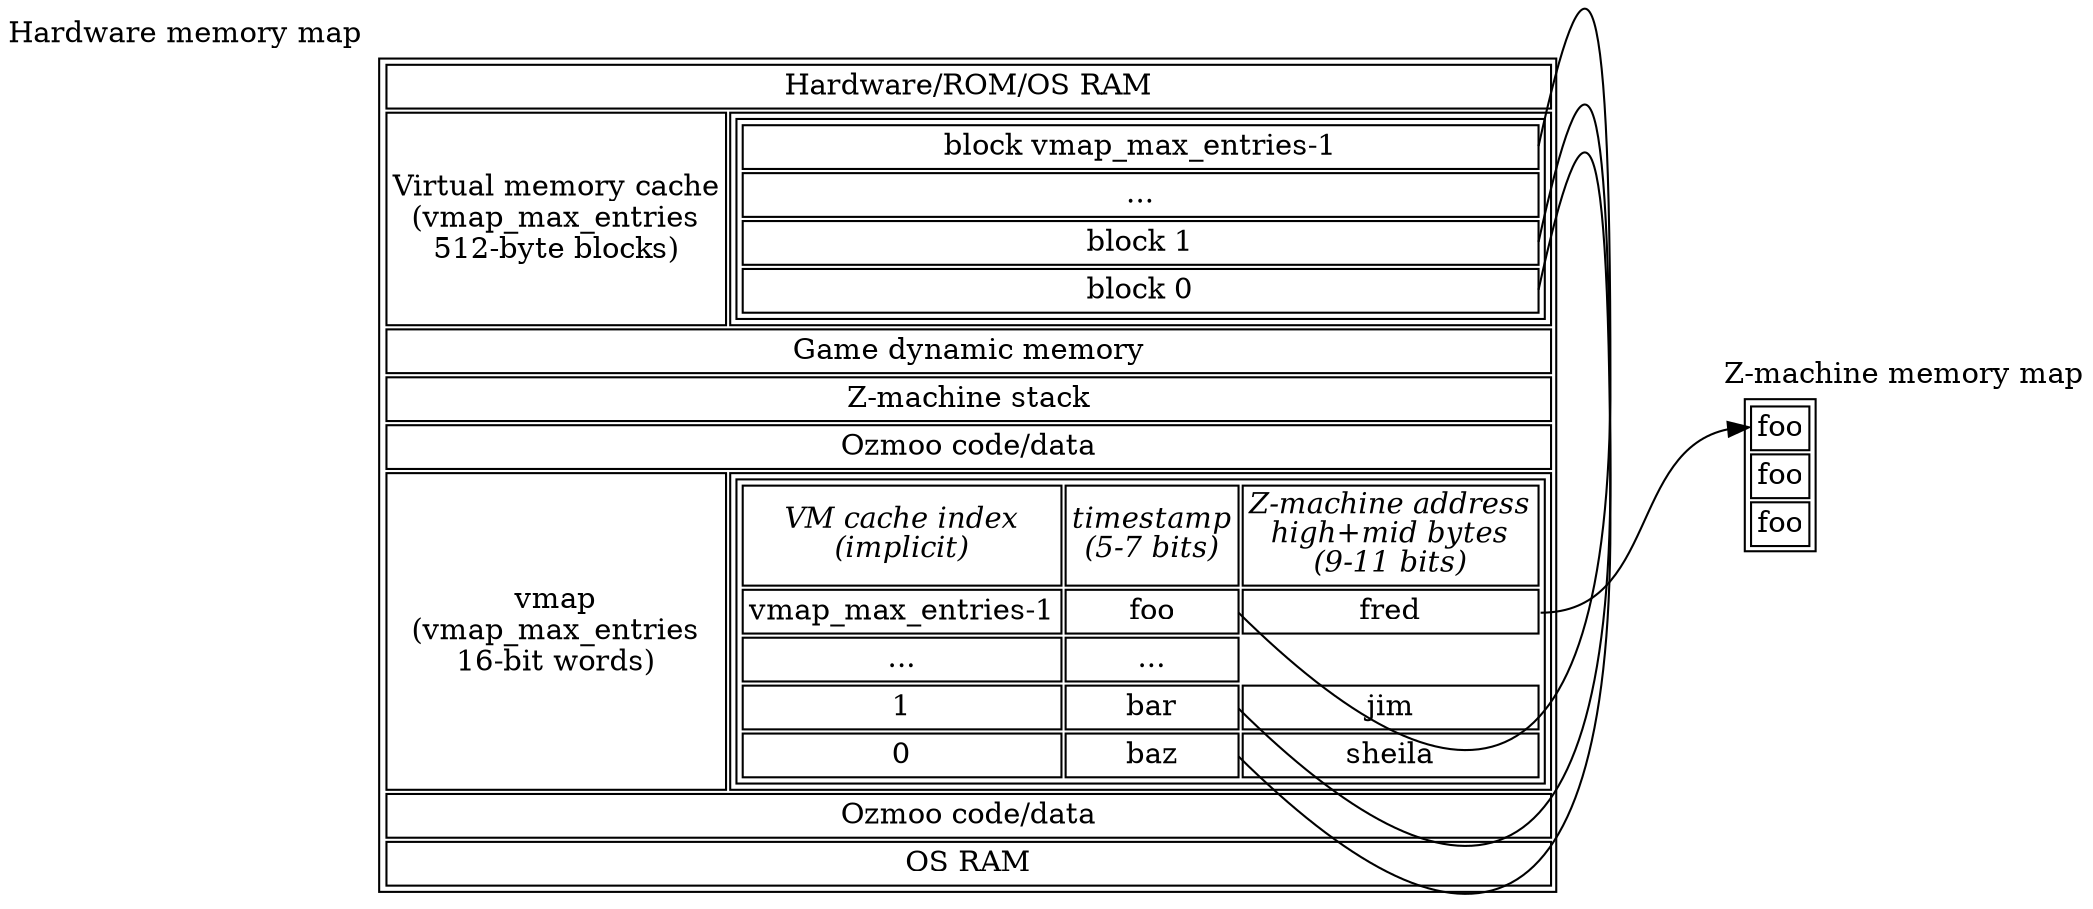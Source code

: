 digraph memory {
    forcelabels=true;
    node [shape=plaintext];

    # SFTODO: Rename "top" to "ram"?
    top [xlabel="Hardware memory map", label=<
    <table>
        <tr><td colspan="2">Hardware/ROM/OS RAM</td></tr>
        <!-- SFTODO: could label start of this chunk of memory vmap_first_ram_page -->
        <tr><td>Virtual memory cache<br/>(vmap_max_entries<br/>512-byte blocks)</td>
            <td>
                <table port="vmem">
                    <tr><td port="lastblock">block vmap_max_entries-1</td></tr>
                    <tr><td>...</td></tr>
                    <tr><td port="block1">block 1</td></tr>
                    <tr><td port="block0">block 0</td></tr>
                </table>
            </td>
        </tr>
        <tr><td colspan="2">Game dynamic memory</td></tr>
        <tr><td colspan="2">Z-machine stack</td></tr>
        <tr><td colspan="2">Ozmoo code/data</td></tr>
        <tr><td>vmap<br/>(vmap_max_entries<br/>16-bit words)</td>
            <td>
                <table>
                    <tr>
                        <td><i>VM cache index<br/>(implicit)</i></td>
                        <td><i>timestamp<br/>(5-7 bits)</i></td>
                        <td><i>Z-machine address<br/>high+mid bytes<br/>(9-11 bits)</i></td>
                    </tr>
                    <tr><td>vmap_max_entries-1</td><td port="xlastblock">foo</td><td port="xvmaplast">fred</td></tr>
                    <tr><td>...</td><td>...</td></tr>
                    <tr><td>1</td><td port="xblock1">bar</td><td>jim</td></tr>
                    <tr><td>0</td><td port="xblock0">baz</td><td>sheila</td></tr>
                </table>
            </td>
        </tr>
        <tr><td colspan="2">Ozmoo code/data</td></tr>
        <tr><td colspan="2">OS RAM</td></tr>
    </table>>];

    zmachine [xlabel="Z-machine memory map", label=<
    <table>
        <tr><td port="vmaplasttarget">foo</td></tr>
        <tr><td>foo</td></tr>
        <tr><td>foo</td></tr>
    </table>>];

    {rank = same; top zmachine};

    # Get rid of these lines, since they don't route well?
    top:lastblock:e -> top:xlastblock:e [dir=none];
    top:block1:e -> top:xblock1:e [dir=none];
    top:block0:e -> top:xblock0:e [dir=none];

    top:xvmaplast:e -> zmachine:vmaplasttarget; # SFTODO: arrow head?
}

# vi: sw=4 sts=4
